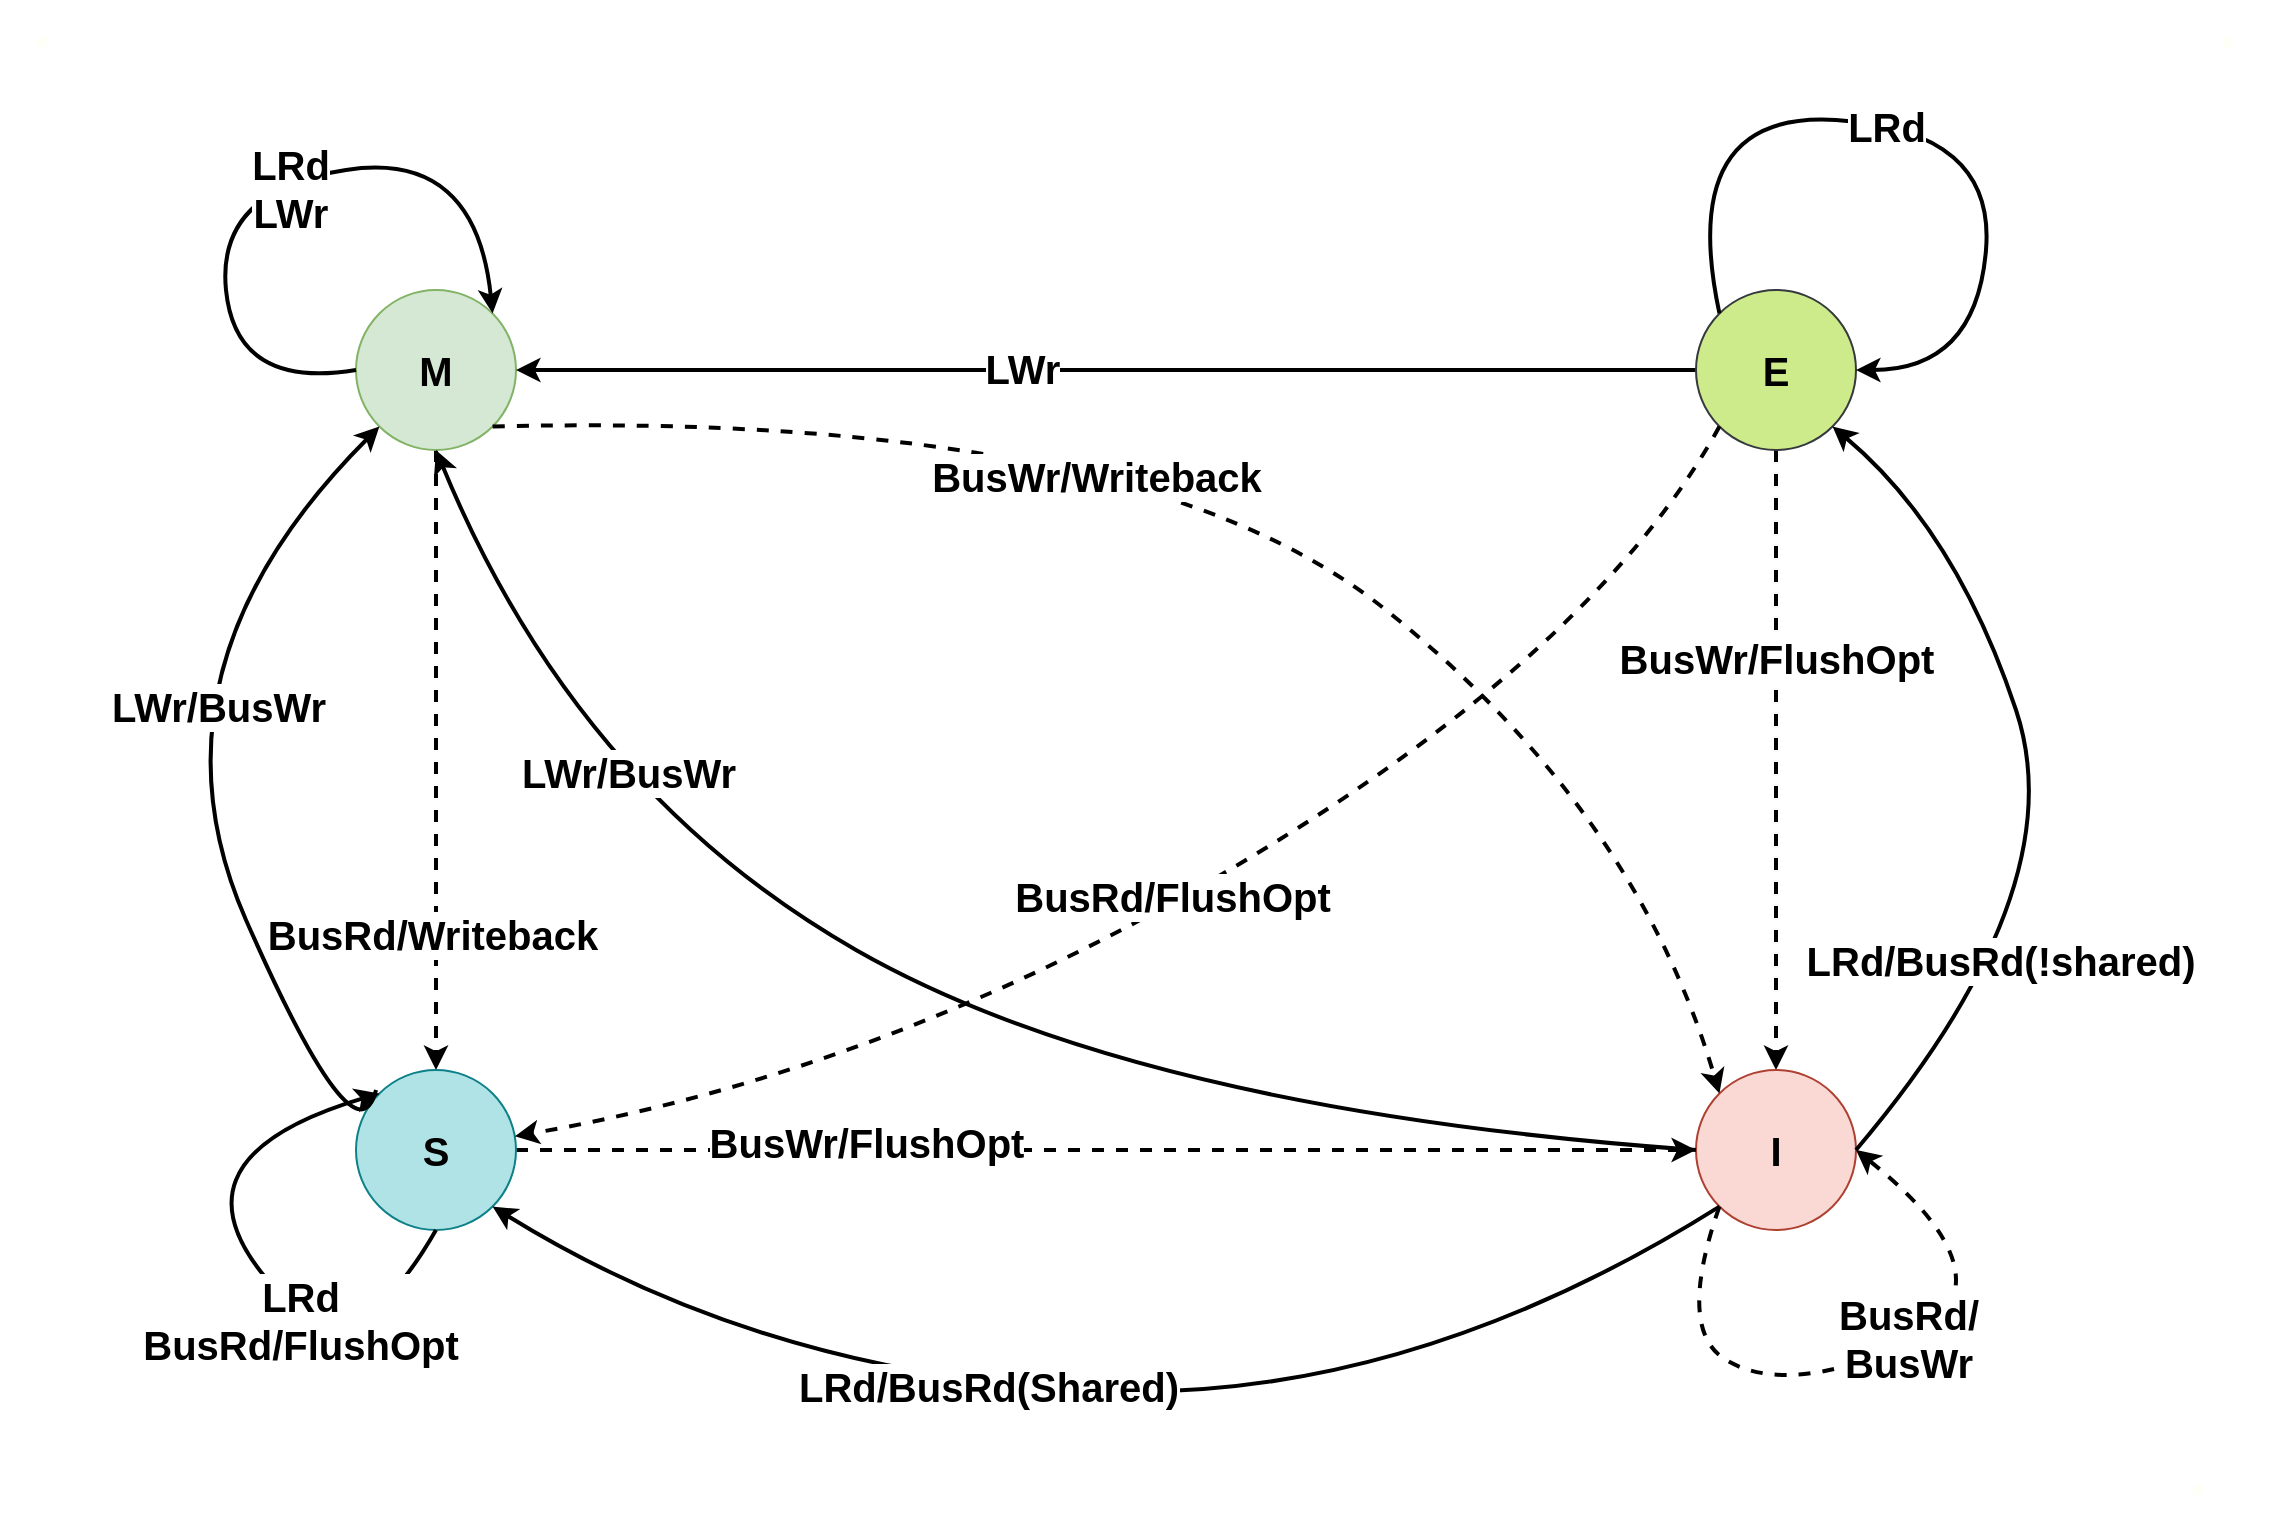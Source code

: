 <mxfile version="20.6.1" type="device"><diagram id="BphqTPmAAtKr0QT28gi8" name="第 1 页"><mxGraphModel dx="1952" dy="1040" grid="1" gridSize="10" guides="1" tooltips="1" connect="1" arrows="1" fold="1" page="1" pageScale="1" pageWidth="850" pageHeight="1100" math="0" shadow="0"><root><mxCell id="0"/><mxCell id="1" parent="0"/><mxCell id="9q_t5B8l6mQ28TZBqxQh-7" style="edgeStyle=orthogonalEdgeStyle;rounded=0;orthogonalLoop=1;jettySize=auto;html=1;strokeWidth=2;fontSize=20;dashed=1;" edge="1" parent="1" source="9q_t5B8l6mQ28TZBqxQh-1" target="9q_t5B8l6mQ28TZBqxQh-4"><mxGeometry relative="1" as="geometry"/></mxCell><mxCell id="9q_t5B8l6mQ28TZBqxQh-35" value="BusRd/Writeback" style="edgeLabel;html=1;align=center;verticalAlign=middle;resizable=0;points=[];fontSize=20;fontStyle=1" vertex="1" connectable="0" parent="9q_t5B8l6mQ28TZBqxQh-7"><mxGeometry x="0.561" y="-2" relative="1" as="geometry"><mxPoint as="offset"/></mxGeometry></mxCell><mxCell id="9q_t5B8l6mQ28TZBqxQh-1" value="M" style="ellipse;whiteSpace=wrap;html=1;aspect=fixed;fontSize=20;fontStyle=1;fillColor=#d5e8d4;strokeColor=#82b366;" vertex="1" parent="1"><mxGeometry x="170" y="230" width="80" height="80" as="geometry"/></mxCell><mxCell id="9q_t5B8l6mQ28TZBqxQh-6" style="edgeStyle=orthogonalEdgeStyle;rounded=0;orthogonalLoop=1;jettySize=auto;html=1;exitX=0;exitY=0.5;exitDx=0;exitDy=0;entryX=1;entryY=0.5;entryDx=0;entryDy=0;fontSize=20;strokeWidth=2;" edge="1" parent="1" source="9q_t5B8l6mQ28TZBqxQh-2" target="9q_t5B8l6mQ28TZBqxQh-1"><mxGeometry relative="1" as="geometry"/></mxCell><mxCell id="9q_t5B8l6mQ28TZBqxQh-33" value="LWr" style="edgeLabel;html=1;align=center;verticalAlign=middle;resizable=0;points=[];fontSize=20;fontStyle=1" vertex="1" connectable="0" parent="9q_t5B8l6mQ28TZBqxQh-6"><mxGeometry x="0.142" y="-1" relative="1" as="geometry"><mxPoint as="offset"/></mxGeometry></mxCell><mxCell id="9q_t5B8l6mQ28TZBqxQh-9" style="edgeStyle=orthogonalEdgeStyle;rounded=0;orthogonalLoop=1;jettySize=auto;html=1;entryX=0.5;entryY=0;entryDx=0;entryDy=0;dashed=1;strokeWidth=2;fontSize=20;" edge="1" parent="1" source="9q_t5B8l6mQ28TZBqxQh-2" target="9q_t5B8l6mQ28TZBqxQh-5"><mxGeometry relative="1" as="geometry"/></mxCell><mxCell id="9q_t5B8l6mQ28TZBqxQh-25" value="BusWr/FlushOpt" style="edgeLabel;html=1;align=center;verticalAlign=middle;resizable=0;points=[];fontSize=20;fontStyle=1" vertex="1" connectable="0" parent="9q_t5B8l6mQ28TZBqxQh-9"><mxGeometry x="-0.329" relative="1" as="geometry"><mxPoint as="offset"/></mxGeometry></mxCell><mxCell id="9q_t5B8l6mQ28TZBqxQh-2" value="E" style="ellipse;whiteSpace=wrap;html=1;aspect=fixed;fontStyle=1;fontSize=20;fillColor=#cdeb8b;strokeColor=#36393d;" vertex="1" parent="1"><mxGeometry x="840" y="230" width="80" height="80" as="geometry"/></mxCell><mxCell id="9q_t5B8l6mQ28TZBqxQh-8" style="edgeStyle=orthogonalEdgeStyle;rounded=0;orthogonalLoop=1;jettySize=auto;html=1;entryX=0;entryY=0.5;entryDx=0;entryDy=0;dashed=1;strokeWidth=2;fontSize=20;" edge="1" parent="1" source="9q_t5B8l6mQ28TZBqxQh-4" target="9q_t5B8l6mQ28TZBqxQh-5"><mxGeometry relative="1" as="geometry"/></mxCell><mxCell id="9q_t5B8l6mQ28TZBqxQh-29" value="BusWr/FlushOpt" style="edgeLabel;html=1;align=center;verticalAlign=middle;resizable=0;points=[];fontSize=20;fontStyle=1" vertex="1" connectable="0" parent="9q_t5B8l6mQ28TZBqxQh-8"><mxGeometry x="-0.407" y="4" relative="1" as="geometry"><mxPoint as="offset"/></mxGeometry></mxCell><mxCell id="9q_t5B8l6mQ28TZBqxQh-4" value="S" style="ellipse;whiteSpace=wrap;html=1;aspect=fixed;fontStyle=1;fontSize=20;fillColor=#b0e3e6;strokeColor=#0e8088;" vertex="1" parent="1"><mxGeometry x="170" y="620" width="80" height="80" as="geometry"/></mxCell><mxCell id="9q_t5B8l6mQ28TZBqxQh-5" value="I" style="ellipse;whiteSpace=wrap;html=1;aspect=fixed;fontStyle=1;fontSize=20;fillColor=#fad9d5;strokeColor=#ae4132;" vertex="1" parent="1"><mxGeometry x="840" y="620" width="80" height="80" as="geometry"/></mxCell><mxCell id="9q_t5B8l6mQ28TZBqxQh-12" value="" style="curved=1;endArrow=classic;html=1;rounded=0;strokeWidth=2;fontSize=20;exitX=0;exitY=0.5;exitDx=0;exitDy=0;" edge="1" parent="1" source="9q_t5B8l6mQ28TZBqxQh-5"><mxGeometry width="50" height="50" relative="1" as="geometry"><mxPoint x="400" y="560" as="sourcePoint"/><mxPoint x="210" y="310" as="targetPoint"/><Array as="points"><mxPoint x="560" y="640"/><mxPoint x="280" y="480"/></Array></mxGeometry></mxCell><mxCell id="9q_t5B8l6mQ28TZBqxQh-42" value="LWr/BusWr" style="edgeLabel;html=1;align=center;verticalAlign=middle;resizable=0;points=[];fontSize=20;fontStyle=1" vertex="1" connectable="0" parent="9q_t5B8l6mQ28TZBqxQh-12"><mxGeometry x="0.487" y="-21" relative="1" as="geometry"><mxPoint as="offset"/></mxGeometry></mxCell><mxCell id="9q_t5B8l6mQ28TZBqxQh-13" value="" style="curved=1;endArrow=classic;html=1;rounded=0;strokeWidth=2;fontSize=20;exitX=1;exitY=1;exitDx=0;exitDy=0;entryX=0;entryY=0;entryDx=0;entryDy=0;dashed=1;" edge="1" parent="1" source="9q_t5B8l6mQ28TZBqxQh-1" target="9q_t5B8l6mQ28TZBqxQh-5"><mxGeometry width="50" height="50" relative="1" as="geometry"><mxPoint x="400" y="560" as="sourcePoint"/><mxPoint x="450" y="510" as="targetPoint"/><Array as="points"><mxPoint x="560" y="290"/><mxPoint x="810" y="490"/></Array></mxGeometry></mxCell><mxCell id="9q_t5B8l6mQ28TZBqxQh-34" value="BusWr/Writeback" style="edgeLabel;html=1;align=center;verticalAlign=middle;resizable=0;points=[];fontSize=20;fontStyle=1" vertex="1" connectable="0" parent="9q_t5B8l6mQ28TZBqxQh-13"><mxGeometry x="-0.238" y="-32" relative="1" as="geometry"><mxPoint as="offset"/></mxGeometry></mxCell><mxCell id="9q_t5B8l6mQ28TZBqxQh-14" value="" style="curved=1;endArrow=classic;html=1;rounded=0;dashed=1;strokeWidth=2;fontSize=20;exitX=0;exitY=1;exitDx=0;exitDy=0;" edge="1" parent="1" source="9q_t5B8l6mQ28TZBqxQh-2" target="9q_t5B8l6mQ28TZBqxQh-4"><mxGeometry width="50" height="50" relative="1" as="geometry"><mxPoint x="400" y="560" as="sourcePoint"/><mxPoint x="450" y="510" as="targetPoint"/><Array as="points"><mxPoint x="790" y="410"/><mxPoint x="440" y="620"/></Array></mxGeometry></mxCell><mxCell id="9q_t5B8l6mQ28TZBqxQh-30" value="BusRd/FlushOpt" style="edgeLabel;html=1;align=center;verticalAlign=middle;resizable=0;points=[];fontSize=20;fontStyle=1" vertex="1" connectable="0" parent="9q_t5B8l6mQ28TZBqxQh-14"><mxGeometry x="0.021" y="-4" relative="1" as="geometry"><mxPoint as="offset"/></mxGeometry></mxCell><mxCell id="9q_t5B8l6mQ28TZBqxQh-15" value="" style="curved=1;endArrow=classic;html=1;rounded=0;strokeWidth=2;fontSize=20;exitX=1;exitY=0.5;exitDx=0;exitDy=0;entryX=1;entryY=1;entryDx=0;entryDy=0;" edge="1" parent="1" source="9q_t5B8l6mQ28TZBqxQh-5" target="9q_t5B8l6mQ28TZBqxQh-2"><mxGeometry width="50" height="50" relative="1" as="geometry"><mxPoint x="400" y="560" as="sourcePoint"/><mxPoint x="450" y="510" as="targetPoint"/><Array as="points"><mxPoint x="1030" y="530"/><mxPoint x="970" y="350"/></Array></mxGeometry></mxCell><mxCell id="9q_t5B8l6mQ28TZBqxQh-24" value="LRd/BusRd(!shared)" style="edgeLabel;html=1;align=center;verticalAlign=middle;resizable=0;points=[];fontSize=20;fontStyle=1" vertex="1" connectable="0" parent="9q_t5B8l6mQ28TZBqxQh-15"><mxGeometry x="-0.459" y="7" relative="1" as="geometry"><mxPoint as="offset"/></mxGeometry></mxCell><mxCell id="9q_t5B8l6mQ28TZBqxQh-16" value="" style="curved=1;endArrow=classic;html=1;rounded=0;strokeWidth=2;fontSize=20;exitX=0;exitY=0;exitDx=0;exitDy=0;entryX=1;entryY=0.5;entryDx=0;entryDy=0;" edge="1" parent="1" source="9q_t5B8l6mQ28TZBqxQh-2" target="9q_t5B8l6mQ28TZBqxQh-2"><mxGeometry width="50" height="50" relative="1" as="geometry"><mxPoint x="940" y="220" as="sourcePoint"/><mxPoint x="990" y="170" as="targetPoint"/><Array as="points"><mxPoint x="830" y="140"/><mxPoint x="990" y="150"/><mxPoint x="980" y="270"/></Array></mxGeometry></mxCell><mxCell id="9q_t5B8l6mQ28TZBqxQh-23" value="LRd" style="edgeLabel;html=1;align=center;verticalAlign=middle;resizable=0;points=[];fontSize=20;fontStyle=1" vertex="1" connectable="0" parent="9q_t5B8l6mQ28TZBqxQh-16"><mxGeometry x="-0.059" y="-1" relative="1" as="geometry"><mxPoint as="offset"/></mxGeometry></mxCell><mxCell id="9q_t5B8l6mQ28TZBqxQh-17" value="" style="curved=1;endArrow=classic;html=1;rounded=0;strokeWidth=2;fontSize=20;exitX=0;exitY=1;exitDx=0;exitDy=0;entryX=1;entryY=0.5;entryDx=0;entryDy=0;dashed=1;" edge="1" parent="1" source="9q_t5B8l6mQ28TZBqxQh-5" target="9q_t5B8l6mQ28TZBqxQh-5"><mxGeometry width="50" height="50" relative="1" as="geometry"><mxPoint x="650" y="560" as="sourcePoint"/><mxPoint x="700" y="510" as="targetPoint"/><Array as="points"><mxPoint x="830" y="750"/><mxPoint x="880" y="780"/><mxPoint x="970" y="750"/><mxPoint x="970" y="700"/></Array></mxGeometry></mxCell><mxCell id="9q_t5B8l6mQ28TZBqxQh-38" value="BusRd/&lt;br&gt;BusWr" style="edgeLabel;html=1;align=center;verticalAlign=middle;resizable=0;points=[];fontSize=20;fontStyle=1" vertex="1" connectable="0" parent="9q_t5B8l6mQ28TZBqxQh-17"><mxGeometry x="0.17" y="4" relative="1" as="geometry"><mxPoint as="offset"/></mxGeometry></mxCell><mxCell id="9q_t5B8l6mQ28TZBqxQh-18" value="" style="curved=1;endArrow=classic;html=1;rounded=0;strokeWidth=2;fontSize=20;exitX=0;exitY=1;exitDx=0;exitDy=0;entryX=1;entryY=1;entryDx=0;entryDy=0;" edge="1" parent="1" source="9q_t5B8l6mQ28TZBqxQh-5" target="9q_t5B8l6mQ28TZBqxQh-4"><mxGeometry width="50" height="50" relative="1" as="geometry"><mxPoint x="650" y="560" as="sourcePoint"/><mxPoint x="700" y="510" as="targetPoint"/><Array as="points"><mxPoint x="690" y="790"/><mxPoint x="370" y="770"/></Array></mxGeometry></mxCell><mxCell id="9q_t5B8l6mQ28TZBqxQh-26" value="LRd/BusRd(Shared)" style="edgeLabel;html=1;align=center;verticalAlign=middle;resizable=0;points=[];fontSize=20;fontStyle=1" vertex="1" connectable="0" parent="9q_t5B8l6mQ28TZBqxQh-18"><mxGeometry x="0.186" y="1" relative="1" as="geometry"><mxPoint as="offset"/></mxGeometry></mxCell><mxCell id="9q_t5B8l6mQ28TZBqxQh-19" value="" style="curved=1;endArrow=classic;html=1;rounded=0;strokeWidth=2;fontSize=20;exitX=0.5;exitY=1;exitDx=0;exitDy=0;entryX=0;entryY=0;entryDx=0;entryDy=0;" edge="1" parent="1" source="9q_t5B8l6mQ28TZBqxQh-4" target="9q_t5B8l6mQ28TZBqxQh-4"><mxGeometry width="50" height="50" relative="1" as="geometry"><mxPoint x="200" y="780" as="sourcePoint"/><mxPoint x="250" y="730" as="targetPoint"/><Array as="points"><mxPoint x="170" y="770"/><mxPoint x="100" y="700"/><mxPoint x="120" y="650"/></Array></mxGeometry></mxCell><mxCell id="9q_t5B8l6mQ28TZBqxQh-37" value="LRd&lt;br&gt;BusRd/FlushOpt" style="edgeLabel;html=1;align=center;verticalAlign=middle;resizable=0;points=[];fontSize=20;fontStyle=1" vertex="1" connectable="0" parent="9q_t5B8l6mQ28TZBqxQh-19"><mxGeometry x="-0.207" y="2" relative="1" as="geometry"><mxPoint as="offset"/></mxGeometry></mxCell><mxCell id="9q_t5B8l6mQ28TZBqxQh-20" value="" style="curved=1;endArrow=classic;html=1;rounded=0;strokeWidth=2;fontSize=20;entryX=0;entryY=1;entryDx=0;entryDy=0;" edge="1" parent="1" target="9q_t5B8l6mQ28TZBqxQh-1"><mxGeometry width="50" height="50" relative="1" as="geometry"><mxPoint x="180" y="630" as="sourcePoint"/><mxPoint x="130" y="420" as="targetPoint"/><Array as="points"><mxPoint x="170" y="670"/><mxPoint x="60" y="420"/></Array></mxGeometry></mxCell><mxCell id="9q_t5B8l6mQ28TZBqxQh-36" value="LWr/BusWr" style="edgeLabel;html=1;align=center;verticalAlign=middle;resizable=0;points=[];fontSize=20;fontStyle=1" vertex="1" connectable="0" parent="9q_t5B8l6mQ28TZBqxQh-20"><mxGeometry x="0.157" y="-30" relative="1" as="geometry"><mxPoint as="offset"/></mxGeometry></mxCell><mxCell id="9q_t5B8l6mQ28TZBqxQh-21" value="" style="curved=1;endArrow=classic;html=1;rounded=0;strokeWidth=2;fontSize=20;exitX=0;exitY=0.5;exitDx=0;exitDy=0;entryX=1;entryY=0;entryDx=0;entryDy=0;" edge="1" parent="1" source="9q_t5B8l6mQ28TZBqxQh-1" target="9q_t5B8l6mQ28TZBqxQh-1"><mxGeometry width="50" height="50" relative="1" as="geometry"><mxPoint x="90" y="230" as="sourcePoint"/><mxPoint x="140" y="180" as="targetPoint"/><Array as="points"><mxPoint x="110" y="280"/><mxPoint x="100" y="180"/><mxPoint x="230" y="160"/></Array></mxGeometry></mxCell><mxCell id="9q_t5B8l6mQ28TZBqxQh-22" value="LRd&lt;br&gt;LWr" style="edgeLabel;html=1;align=center;verticalAlign=middle;resizable=0;points=[];fontSize=20;fontStyle=1" vertex="1" connectable="0" parent="9q_t5B8l6mQ28TZBqxQh-21"><mxGeometry x="0.057" y="-4" relative="1" as="geometry"><mxPoint as="offset"/></mxGeometry></mxCell><mxCell id="9q_t5B8l6mQ28TZBqxQh-39" value="" style="shape=waypoint;sketch=0;fillStyle=solid;size=6;pointerEvents=1;points=[];fillColor=none;resizable=0;rotatable=0;perimeter=centerPerimeter;snapToPoint=1;fontSize=20;strokeColor=#FEFFF7;" vertex="1" parent="1"><mxGeometry x="-7" y="86" width="40" height="40" as="geometry"/></mxCell><mxCell id="9q_t5B8l6mQ28TZBqxQh-40" value="" style="shape=waypoint;sketch=0;fillStyle=solid;size=6;pointerEvents=1;points=[];fillColor=none;resizable=0;rotatable=0;perimeter=centerPerimeter;snapToPoint=1;fontSize=20;strokeColor=#FEFFF7;" vertex="1" parent="1"><mxGeometry x="1086" y="86" width="40" height="40" as="geometry"/></mxCell><mxCell id="9q_t5B8l6mQ28TZBqxQh-41" value="" style="shape=waypoint;sketch=0;fillStyle=solid;size=6;pointerEvents=1;points=[];fillColor=none;resizable=0;rotatable=0;perimeter=centerPerimeter;snapToPoint=1;fontSize=20;strokeColor=#FEFFF7;" vertex="1" parent="1"><mxGeometry x="1071" y="810" width="40" height="40" as="geometry"/></mxCell></root></mxGraphModel></diagram></mxfile>